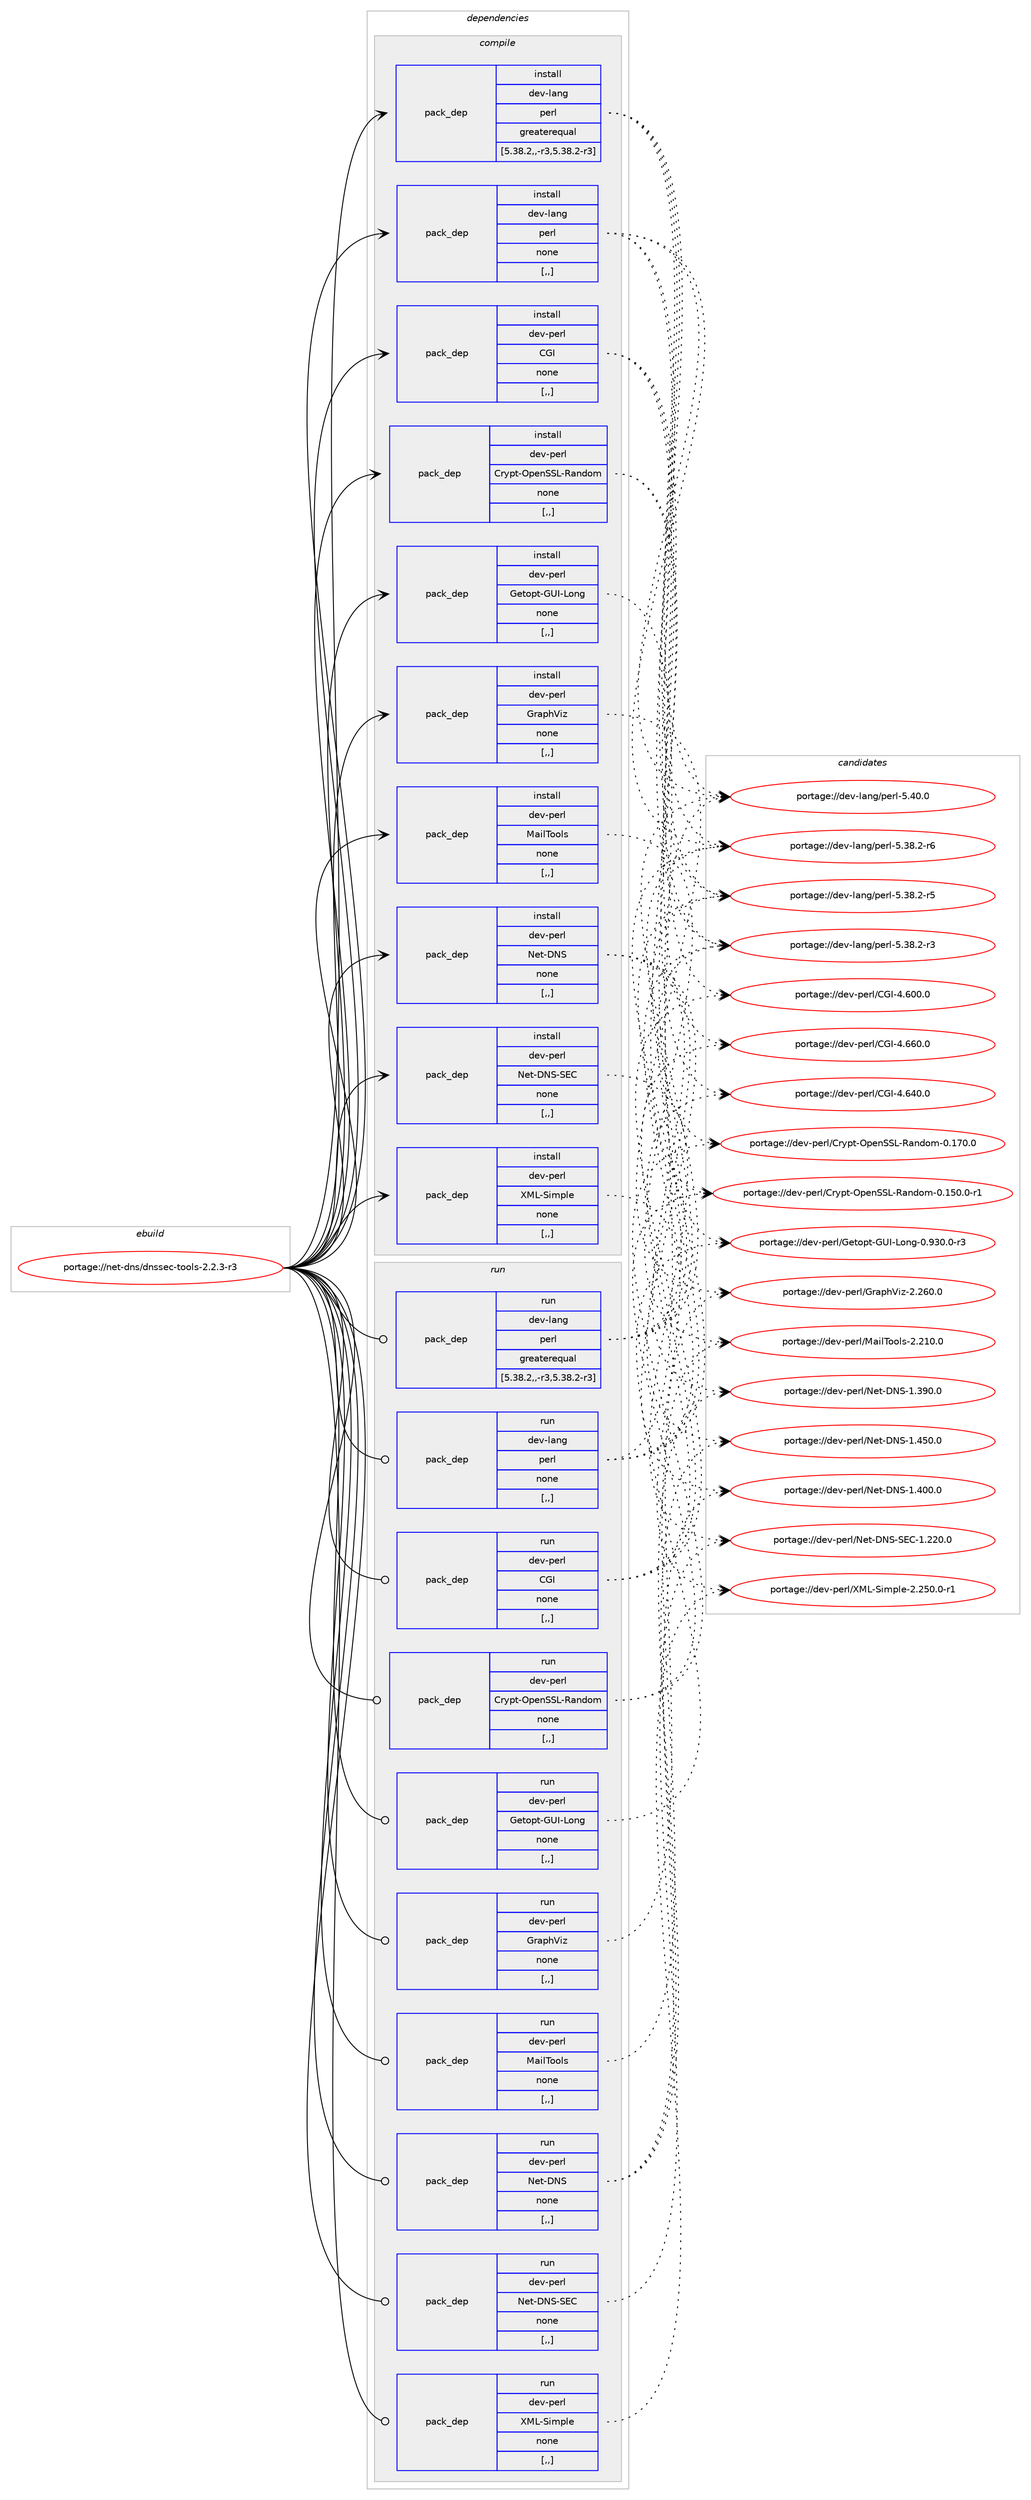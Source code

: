 digraph prolog {

# *************
# Graph options
# *************

newrank=true;
concentrate=true;
compound=true;
graph [rankdir=LR,fontname=Helvetica,fontsize=10,ranksep=1.5];#, ranksep=2.5, nodesep=0.2];
edge  [arrowhead=vee];
node  [fontname=Helvetica,fontsize=10];

# **********
# The ebuild
# **********

subgraph cluster_leftcol {
color=gray;
label=<<i>ebuild</i>>;
id [label="portage://net-dns/dnssec-tools-2.2.3-r3", color=red, width=4, href="../net-dns/dnssec-tools-2.2.3-r3.svg"];
}

# ****************
# The dependencies
# ****************

subgraph cluster_midcol {
color=gray;
label=<<i>dependencies</i>>;
subgraph cluster_compile {
fillcolor="#eeeeee";
style=filled;
label=<<i>compile</i>>;
subgraph pack253176 {
dependency345209 [label=<<TABLE BORDER="0" CELLBORDER="1" CELLSPACING="0" CELLPADDING="4" WIDTH="220"><TR><TD ROWSPAN="6" CELLPADDING="30">pack_dep</TD></TR><TR><TD WIDTH="110">install</TD></TR><TR><TD>dev-lang</TD></TR><TR><TD>perl</TD></TR><TR><TD>greaterequal</TD></TR><TR><TD>[5.38.2,,-r3,5.38.2-r3]</TD></TR></TABLE>>, shape=none, color=blue];
}
id:e -> dependency345209:w [weight=20,style="solid",arrowhead="vee"];
subgraph pack253177 {
dependency345210 [label=<<TABLE BORDER="0" CELLBORDER="1" CELLSPACING="0" CELLPADDING="4" WIDTH="220"><TR><TD ROWSPAN="6" CELLPADDING="30">pack_dep</TD></TR><TR><TD WIDTH="110">install</TD></TR><TR><TD>dev-lang</TD></TR><TR><TD>perl</TD></TR><TR><TD>none</TD></TR><TR><TD>[,,]</TD></TR></TABLE>>, shape=none, color=blue];
}
id:e -> dependency345210:w [weight=20,style="solid",arrowhead="vee"];
subgraph pack253178 {
dependency345211 [label=<<TABLE BORDER="0" CELLBORDER="1" CELLSPACING="0" CELLPADDING="4" WIDTH="220"><TR><TD ROWSPAN="6" CELLPADDING="30">pack_dep</TD></TR><TR><TD WIDTH="110">install</TD></TR><TR><TD>dev-perl</TD></TR><TR><TD>CGI</TD></TR><TR><TD>none</TD></TR><TR><TD>[,,]</TD></TR></TABLE>>, shape=none, color=blue];
}
id:e -> dependency345211:w [weight=20,style="solid",arrowhead="vee"];
subgraph pack253179 {
dependency345212 [label=<<TABLE BORDER="0" CELLBORDER="1" CELLSPACING="0" CELLPADDING="4" WIDTH="220"><TR><TD ROWSPAN="6" CELLPADDING="30">pack_dep</TD></TR><TR><TD WIDTH="110">install</TD></TR><TR><TD>dev-perl</TD></TR><TR><TD>Crypt-OpenSSL-Random</TD></TR><TR><TD>none</TD></TR><TR><TD>[,,]</TD></TR></TABLE>>, shape=none, color=blue];
}
id:e -> dependency345212:w [weight=20,style="solid",arrowhead="vee"];
subgraph pack253180 {
dependency345213 [label=<<TABLE BORDER="0" CELLBORDER="1" CELLSPACING="0" CELLPADDING="4" WIDTH="220"><TR><TD ROWSPAN="6" CELLPADDING="30">pack_dep</TD></TR><TR><TD WIDTH="110">install</TD></TR><TR><TD>dev-perl</TD></TR><TR><TD>Getopt-GUI-Long</TD></TR><TR><TD>none</TD></TR><TR><TD>[,,]</TD></TR></TABLE>>, shape=none, color=blue];
}
id:e -> dependency345213:w [weight=20,style="solid",arrowhead="vee"];
subgraph pack253181 {
dependency345214 [label=<<TABLE BORDER="0" CELLBORDER="1" CELLSPACING="0" CELLPADDING="4" WIDTH="220"><TR><TD ROWSPAN="6" CELLPADDING="30">pack_dep</TD></TR><TR><TD WIDTH="110">install</TD></TR><TR><TD>dev-perl</TD></TR><TR><TD>GraphViz</TD></TR><TR><TD>none</TD></TR><TR><TD>[,,]</TD></TR></TABLE>>, shape=none, color=blue];
}
id:e -> dependency345214:w [weight=20,style="solid",arrowhead="vee"];
subgraph pack253182 {
dependency345215 [label=<<TABLE BORDER="0" CELLBORDER="1" CELLSPACING="0" CELLPADDING="4" WIDTH="220"><TR><TD ROWSPAN="6" CELLPADDING="30">pack_dep</TD></TR><TR><TD WIDTH="110">install</TD></TR><TR><TD>dev-perl</TD></TR><TR><TD>MailTools</TD></TR><TR><TD>none</TD></TR><TR><TD>[,,]</TD></TR></TABLE>>, shape=none, color=blue];
}
id:e -> dependency345215:w [weight=20,style="solid",arrowhead="vee"];
subgraph pack253183 {
dependency345216 [label=<<TABLE BORDER="0" CELLBORDER="1" CELLSPACING="0" CELLPADDING="4" WIDTH="220"><TR><TD ROWSPAN="6" CELLPADDING="30">pack_dep</TD></TR><TR><TD WIDTH="110">install</TD></TR><TR><TD>dev-perl</TD></TR><TR><TD>Net-DNS</TD></TR><TR><TD>none</TD></TR><TR><TD>[,,]</TD></TR></TABLE>>, shape=none, color=blue];
}
id:e -> dependency345216:w [weight=20,style="solid",arrowhead="vee"];
subgraph pack253184 {
dependency345217 [label=<<TABLE BORDER="0" CELLBORDER="1" CELLSPACING="0" CELLPADDING="4" WIDTH="220"><TR><TD ROWSPAN="6" CELLPADDING="30">pack_dep</TD></TR><TR><TD WIDTH="110">install</TD></TR><TR><TD>dev-perl</TD></TR><TR><TD>Net-DNS-SEC</TD></TR><TR><TD>none</TD></TR><TR><TD>[,,]</TD></TR></TABLE>>, shape=none, color=blue];
}
id:e -> dependency345217:w [weight=20,style="solid",arrowhead="vee"];
subgraph pack253185 {
dependency345218 [label=<<TABLE BORDER="0" CELLBORDER="1" CELLSPACING="0" CELLPADDING="4" WIDTH="220"><TR><TD ROWSPAN="6" CELLPADDING="30">pack_dep</TD></TR><TR><TD WIDTH="110">install</TD></TR><TR><TD>dev-perl</TD></TR><TR><TD>XML-Simple</TD></TR><TR><TD>none</TD></TR><TR><TD>[,,]</TD></TR></TABLE>>, shape=none, color=blue];
}
id:e -> dependency345218:w [weight=20,style="solid",arrowhead="vee"];
}
subgraph cluster_compileandrun {
fillcolor="#eeeeee";
style=filled;
label=<<i>compile and run</i>>;
}
subgraph cluster_run {
fillcolor="#eeeeee";
style=filled;
label=<<i>run</i>>;
subgraph pack253186 {
dependency345219 [label=<<TABLE BORDER="0" CELLBORDER="1" CELLSPACING="0" CELLPADDING="4" WIDTH="220"><TR><TD ROWSPAN="6" CELLPADDING="30">pack_dep</TD></TR><TR><TD WIDTH="110">run</TD></TR><TR><TD>dev-lang</TD></TR><TR><TD>perl</TD></TR><TR><TD>greaterequal</TD></TR><TR><TD>[5.38.2,,-r3,5.38.2-r3]</TD></TR></TABLE>>, shape=none, color=blue];
}
id:e -> dependency345219:w [weight=20,style="solid",arrowhead="odot"];
subgraph pack253187 {
dependency345220 [label=<<TABLE BORDER="0" CELLBORDER="1" CELLSPACING="0" CELLPADDING="4" WIDTH="220"><TR><TD ROWSPAN="6" CELLPADDING="30">pack_dep</TD></TR><TR><TD WIDTH="110">run</TD></TR><TR><TD>dev-lang</TD></TR><TR><TD>perl</TD></TR><TR><TD>none</TD></TR><TR><TD>[,,]</TD></TR></TABLE>>, shape=none, color=blue];
}
id:e -> dependency345220:w [weight=20,style="solid",arrowhead="odot"];
subgraph pack253188 {
dependency345221 [label=<<TABLE BORDER="0" CELLBORDER="1" CELLSPACING="0" CELLPADDING="4" WIDTH="220"><TR><TD ROWSPAN="6" CELLPADDING="30">pack_dep</TD></TR><TR><TD WIDTH="110">run</TD></TR><TR><TD>dev-perl</TD></TR><TR><TD>CGI</TD></TR><TR><TD>none</TD></TR><TR><TD>[,,]</TD></TR></TABLE>>, shape=none, color=blue];
}
id:e -> dependency345221:w [weight=20,style="solid",arrowhead="odot"];
subgraph pack253189 {
dependency345222 [label=<<TABLE BORDER="0" CELLBORDER="1" CELLSPACING="0" CELLPADDING="4" WIDTH="220"><TR><TD ROWSPAN="6" CELLPADDING="30">pack_dep</TD></TR><TR><TD WIDTH="110">run</TD></TR><TR><TD>dev-perl</TD></TR><TR><TD>Crypt-OpenSSL-Random</TD></TR><TR><TD>none</TD></TR><TR><TD>[,,]</TD></TR></TABLE>>, shape=none, color=blue];
}
id:e -> dependency345222:w [weight=20,style="solid",arrowhead="odot"];
subgraph pack253190 {
dependency345223 [label=<<TABLE BORDER="0" CELLBORDER="1" CELLSPACING="0" CELLPADDING="4" WIDTH="220"><TR><TD ROWSPAN="6" CELLPADDING="30">pack_dep</TD></TR><TR><TD WIDTH="110">run</TD></TR><TR><TD>dev-perl</TD></TR><TR><TD>Getopt-GUI-Long</TD></TR><TR><TD>none</TD></TR><TR><TD>[,,]</TD></TR></TABLE>>, shape=none, color=blue];
}
id:e -> dependency345223:w [weight=20,style="solid",arrowhead="odot"];
subgraph pack253191 {
dependency345224 [label=<<TABLE BORDER="0" CELLBORDER="1" CELLSPACING="0" CELLPADDING="4" WIDTH="220"><TR><TD ROWSPAN="6" CELLPADDING="30">pack_dep</TD></TR><TR><TD WIDTH="110">run</TD></TR><TR><TD>dev-perl</TD></TR><TR><TD>GraphViz</TD></TR><TR><TD>none</TD></TR><TR><TD>[,,]</TD></TR></TABLE>>, shape=none, color=blue];
}
id:e -> dependency345224:w [weight=20,style="solid",arrowhead="odot"];
subgraph pack253192 {
dependency345225 [label=<<TABLE BORDER="0" CELLBORDER="1" CELLSPACING="0" CELLPADDING="4" WIDTH="220"><TR><TD ROWSPAN="6" CELLPADDING="30">pack_dep</TD></TR><TR><TD WIDTH="110">run</TD></TR><TR><TD>dev-perl</TD></TR><TR><TD>MailTools</TD></TR><TR><TD>none</TD></TR><TR><TD>[,,]</TD></TR></TABLE>>, shape=none, color=blue];
}
id:e -> dependency345225:w [weight=20,style="solid",arrowhead="odot"];
subgraph pack253193 {
dependency345226 [label=<<TABLE BORDER="0" CELLBORDER="1" CELLSPACING="0" CELLPADDING="4" WIDTH="220"><TR><TD ROWSPAN="6" CELLPADDING="30">pack_dep</TD></TR><TR><TD WIDTH="110">run</TD></TR><TR><TD>dev-perl</TD></TR><TR><TD>Net-DNS</TD></TR><TR><TD>none</TD></TR><TR><TD>[,,]</TD></TR></TABLE>>, shape=none, color=blue];
}
id:e -> dependency345226:w [weight=20,style="solid",arrowhead="odot"];
subgraph pack253194 {
dependency345227 [label=<<TABLE BORDER="0" CELLBORDER="1" CELLSPACING="0" CELLPADDING="4" WIDTH="220"><TR><TD ROWSPAN="6" CELLPADDING="30">pack_dep</TD></TR><TR><TD WIDTH="110">run</TD></TR><TR><TD>dev-perl</TD></TR><TR><TD>Net-DNS-SEC</TD></TR><TR><TD>none</TD></TR><TR><TD>[,,]</TD></TR></TABLE>>, shape=none, color=blue];
}
id:e -> dependency345227:w [weight=20,style="solid",arrowhead="odot"];
subgraph pack253195 {
dependency345228 [label=<<TABLE BORDER="0" CELLBORDER="1" CELLSPACING="0" CELLPADDING="4" WIDTH="220"><TR><TD ROWSPAN="6" CELLPADDING="30">pack_dep</TD></TR><TR><TD WIDTH="110">run</TD></TR><TR><TD>dev-perl</TD></TR><TR><TD>XML-Simple</TD></TR><TR><TD>none</TD></TR><TR><TD>[,,]</TD></TR></TABLE>>, shape=none, color=blue];
}
id:e -> dependency345228:w [weight=20,style="solid",arrowhead="odot"];
}
}

# **************
# The candidates
# **************

subgraph cluster_choices {
rank=same;
color=gray;
label=<<i>candidates</i>>;

subgraph choice253176 {
color=black;
nodesep=1;
choice10010111845108971101034711210111410845534652484648 [label="portage://dev-lang/perl-5.40.0", color=red, width=4,href="../dev-lang/perl-5.40.0.svg"];
choice100101118451089711010347112101114108455346515646504511454 [label="portage://dev-lang/perl-5.38.2-r6", color=red, width=4,href="../dev-lang/perl-5.38.2-r6.svg"];
choice100101118451089711010347112101114108455346515646504511453 [label="portage://dev-lang/perl-5.38.2-r5", color=red, width=4,href="../dev-lang/perl-5.38.2-r5.svg"];
choice100101118451089711010347112101114108455346515646504511451 [label="portage://dev-lang/perl-5.38.2-r3", color=red, width=4,href="../dev-lang/perl-5.38.2-r3.svg"];
dependency345209:e -> choice10010111845108971101034711210111410845534652484648:w [style=dotted,weight="100"];
dependency345209:e -> choice100101118451089711010347112101114108455346515646504511454:w [style=dotted,weight="100"];
dependency345209:e -> choice100101118451089711010347112101114108455346515646504511453:w [style=dotted,weight="100"];
dependency345209:e -> choice100101118451089711010347112101114108455346515646504511451:w [style=dotted,weight="100"];
}
subgraph choice253177 {
color=black;
nodesep=1;
choice10010111845108971101034711210111410845534652484648 [label="portage://dev-lang/perl-5.40.0", color=red, width=4,href="../dev-lang/perl-5.40.0.svg"];
choice100101118451089711010347112101114108455346515646504511454 [label="portage://dev-lang/perl-5.38.2-r6", color=red, width=4,href="../dev-lang/perl-5.38.2-r6.svg"];
choice100101118451089711010347112101114108455346515646504511453 [label="portage://dev-lang/perl-5.38.2-r5", color=red, width=4,href="../dev-lang/perl-5.38.2-r5.svg"];
choice100101118451089711010347112101114108455346515646504511451 [label="portage://dev-lang/perl-5.38.2-r3", color=red, width=4,href="../dev-lang/perl-5.38.2-r3.svg"];
dependency345210:e -> choice10010111845108971101034711210111410845534652484648:w [style=dotted,weight="100"];
dependency345210:e -> choice100101118451089711010347112101114108455346515646504511454:w [style=dotted,weight="100"];
dependency345210:e -> choice100101118451089711010347112101114108455346515646504511453:w [style=dotted,weight="100"];
dependency345210:e -> choice100101118451089711010347112101114108455346515646504511451:w [style=dotted,weight="100"];
}
subgraph choice253178 {
color=black;
nodesep=1;
choice10010111845112101114108476771734552465454484648 [label="portage://dev-perl/CGI-4.660.0", color=red, width=4,href="../dev-perl/CGI-4.660.0.svg"];
choice10010111845112101114108476771734552465452484648 [label="portage://dev-perl/CGI-4.640.0", color=red, width=4,href="../dev-perl/CGI-4.640.0.svg"];
choice10010111845112101114108476771734552465448484648 [label="portage://dev-perl/CGI-4.600.0", color=red, width=4,href="../dev-perl/CGI-4.600.0.svg"];
dependency345211:e -> choice10010111845112101114108476771734552465454484648:w [style=dotted,weight="100"];
dependency345211:e -> choice10010111845112101114108476771734552465452484648:w [style=dotted,weight="100"];
dependency345211:e -> choice10010111845112101114108476771734552465448484648:w [style=dotted,weight="100"];
}
subgraph choice253179 {
color=black;
nodesep=1;
choice10010111845112101114108476711412111211645791121011108383764582971101001111094548464955484648 [label="portage://dev-perl/Crypt-OpenSSL-Random-0.170.0", color=red, width=4,href="../dev-perl/Crypt-OpenSSL-Random-0.170.0.svg"];
choice100101118451121011141084767114121112116457911210111083837645829711010011110945484649534846484511449 [label="portage://dev-perl/Crypt-OpenSSL-Random-0.150.0-r1", color=red, width=4,href="../dev-perl/Crypt-OpenSSL-Random-0.150.0-r1.svg"];
dependency345212:e -> choice10010111845112101114108476711412111211645791121011108383764582971101001111094548464955484648:w [style=dotted,weight="100"];
dependency345212:e -> choice100101118451121011141084767114121112116457911210111083837645829711010011110945484649534846484511449:w [style=dotted,weight="100"];
}
subgraph choice253180 {
color=black;
nodesep=1;
choice10010111845112101114108477110111611111211645718573457611111010345484657514846484511451 [label="portage://dev-perl/Getopt-GUI-Long-0.930.0-r3", color=red, width=4,href="../dev-perl/Getopt-GUI-Long-0.930.0-r3.svg"];
dependency345213:e -> choice10010111845112101114108477110111611111211645718573457611111010345484657514846484511451:w [style=dotted,weight="100"];
}
subgraph choice253181 {
color=black;
nodesep=1;
choice10010111845112101114108477111497112104861051224550465054484648 [label="portage://dev-perl/GraphViz-2.260.0", color=red, width=4,href="../dev-perl/GraphViz-2.260.0.svg"];
dependency345214:e -> choice10010111845112101114108477111497112104861051224550465054484648:w [style=dotted,weight="100"];
}
subgraph choice253182 {
color=black;
nodesep=1;
choice10010111845112101114108477797105108841111111081154550465049484648 [label="portage://dev-perl/MailTools-2.210.0", color=red, width=4,href="../dev-perl/MailTools-2.210.0.svg"];
dependency345215:e -> choice10010111845112101114108477797105108841111111081154550465049484648:w [style=dotted,weight="100"];
}
subgraph choice253183 {
color=black;
nodesep=1;
choice100101118451121011141084778101116456878834549465253484648 [label="portage://dev-perl/Net-DNS-1.450.0", color=red, width=4,href="../dev-perl/Net-DNS-1.450.0.svg"];
choice100101118451121011141084778101116456878834549465248484648 [label="portage://dev-perl/Net-DNS-1.400.0", color=red, width=4,href="../dev-perl/Net-DNS-1.400.0.svg"];
choice100101118451121011141084778101116456878834549465157484648 [label="portage://dev-perl/Net-DNS-1.390.0", color=red, width=4,href="../dev-perl/Net-DNS-1.390.0.svg"];
dependency345216:e -> choice100101118451121011141084778101116456878834549465253484648:w [style=dotted,weight="100"];
dependency345216:e -> choice100101118451121011141084778101116456878834549465248484648:w [style=dotted,weight="100"];
dependency345216:e -> choice100101118451121011141084778101116456878834549465157484648:w [style=dotted,weight="100"];
}
subgraph choice253184 {
color=black;
nodesep=1;
choice10010111845112101114108477810111645687883458369674549465050484648 [label="portage://dev-perl/Net-DNS-SEC-1.220.0", color=red, width=4,href="../dev-perl/Net-DNS-SEC-1.220.0.svg"];
dependency345217:e -> choice10010111845112101114108477810111645687883458369674549465050484648:w [style=dotted,weight="100"];
}
subgraph choice253185 {
color=black;
nodesep=1;
choice1001011184511210111410847887776458310510911210810145504650534846484511449 [label="portage://dev-perl/XML-Simple-2.250.0-r1", color=red, width=4,href="../dev-perl/XML-Simple-2.250.0-r1.svg"];
dependency345218:e -> choice1001011184511210111410847887776458310510911210810145504650534846484511449:w [style=dotted,weight="100"];
}
subgraph choice253186 {
color=black;
nodesep=1;
choice10010111845108971101034711210111410845534652484648 [label="portage://dev-lang/perl-5.40.0", color=red, width=4,href="../dev-lang/perl-5.40.0.svg"];
choice100101118451089711010347112101114108455346515646504511454 [label="portage://dev-lang/perl-5.38.2-r6", color=red, width=4,href="../dev-lang/perl-5.38.2-r6.svg"];
choice100101118451089711010347112101114108455346515646504511453 [label="portage://dev-lang/perl-5.38.2-r5", color=red, width=4,href="../dev-lang/perl-5.38.2-r5.svg"];
choice100101118451089711010347112101114108455346515646504511451 [label="portage://dev-lang/perl-5.38.2-r3", color=red, width=4,href="../dev-lang/perl-5.38.2-r3.svg"];
dependency345219:e -> choice10010111845108971101034711210111410845534652484648:w [style=dotted,weight="100"];
dependency345219:e -> choice100101118451089711010347112101114108455346515646504511454:w [style=dotted,weight="100"];
dependency345219:e -> choice100101118451089711010347112101114108455346515646504511453:w [style=dotted,weight="100"];
dependency345219:e -> choice100101118451089711010347112101114108455346515646504511451:w [style=dotted,weight="100"];
}
subgraph choice253187 {
color=black;
nodesep=1;
choice10010111845108971101034711210111410845534652484648 [label="portage://dev-lang/perl-5.40.0", color=red, width=4,href="../dev-lang/perl-5.40.0.svg"];
choice100101118451089711010347112101114108455346515646504511454 [label="portage://dev-lang/perl-5.38.2-r6", color=red, width=4,href="../dev-lang/perl-5.38.2-r6.svg"];
choice100101118451089711010347112101114108455346515646504511453 [label="portage://dev-lang/perl-5.38.2-r5", color=red, width=4,href="../dev-lang/perl-5.38.2-r5.svg"];
choice100101118451089711010347112101114108455346515646504511451 [label="portage://dev-lang/perl-5.38.2-r3", color=red, width=4,href="../dev-lang/perl-5.38.2-r3.svg"];
dependency345220:e -> choice10010111845108971101034711210111410845534652484648:w [style=dotted,weight="100"];
dependency345220:e -> choice100101118451089711010347112101114108455346515646504511454:w [style=dotted,weight="100"];
dependency345220:e -> choice100101118451089711010347112101114108455346515646504511453:w [style=dotted,weight="100"];
dependency345220:e -> choice100101118451089711010347112101114108455346515646504511451:w [style=dotted,weight="100"];
}
subgraph choice253188 {
color=black;
nodesep=1;
choice10010111845112101114108476771734552465454484648 [label="portage://dev-perl/CGI-4.660.0", color=red, width=4,href="../dev-perl/CGI-4.660.0.svg"];
choice10010111845112101114108476771734552465452484648 [label="portage://dev-perl/CGI-4.640.0", color=red, width=4,href="../dev-perl/CGI-4.640.0.svg"];
choice10010111845112101114108476771734552465448484648 [label="portage://dev-perl/CGI-4.600.0", color=red, width=4,href="../dev-perl/CGI-4.600.0.svg"];
dependency345221:e -> choice10010111845112101114108476771734552465454484648:w [style=dotted,weight="100"];
dependency345221:e -> choice10010111845112101114108476771734552465452484648:w [style=dotted,weight="100"];
dependency345221:e -> choice10010111845112101114108476771734552465448484648:w [style=dotted,weight="100"];
}
subgraph choice253189 {
color=black;
nodesep=1;
choice10010111845112101114108476711412111211645791121011108383764582971101001111094548464955484648 [label="portage://dev-perl/Crypt-OpenSSL-Random-0.170.0", color=red, width=4,href="../dev-perl/Crypt-OpenSSL-Random-0.170.0.svg"];
choice100101118451121011141084767114121112116457911210111083837645829711010011110945484649534846484511449 [label="portage://dev-perl/Crypt-OpenSSL-Random-0.150.0-r1", color=red, width=4,href="../dev-perl/Crypt-OpenSSL-Random-0.150.0-r1.svg"];
dependency345222:e -> choice10010111845112101114108476711412111211645791121011108383764582971101001111094548464955484648:w [style=dotted,weight="100"];
dependency345222:e -> choice100101118451121011141084767114121112116457911210111083837645829711010011110945484649534846484511449:w [style=dotted,weight="100"];
}
subgraph choice253190 {
color=black;
nodesep=1;
choice10010111845112101114108477110111611111211645718573457611111010345484657514846484511451 [label="portage://dev-perl/Getopt-GUI-Long-0.930.0-r3", color=red, width=4,href="../dev-perl/Getopt-GUI-Long-0.930.0-r3.svg"];
dependency345223:e -> choice10010111845112101114108477110111611111211645718573457611111010345484657514846484511451:w [style=dotted,weight="100"];
}
subgraph choice253191 {
color=black;
nodesep=1;
choice10010111845112101114108477111497112104861051224550465054484648 [label="portage://dev-perl/GraphViz-2.260.0", color=red, width=4,href="../dev-perl/GraphViz-2.260.0.svg"];
dependency345224:e -> choice10010111845112101114108477111497112104861051224550465054484648:w [style=dotted,weight="100"];
}
subgraph choice253192 {
color=black;
nodesep=1;
choice10010111845112101114108477797105108841111111081154550465049484648 [label="portage://dev-perl/MailTools-2.210.0", color=red, width=4,href="../dev-perl/MailTools-2.210.0.svg"];
dependency345225:e -> choice10010111845112101114108477797105108841111111081154550465049484648:w [style=dotted,weight="100"];
}
subgraph choice253193 {
color=black;
nodesep=1;
choice100101118451121011141084778101116456878834549465253484648 [label="portage://dev-perl/Net-DNS-1.450.0", color=red, width=4,href="../dev-perl/Net-DNS-1.450.0.svg"];
choice100101118451121011141084778101116456878834549465248484648 [label="portage://dev-perl/Net-DNS-1.400.0", color=red, width=4,href="../dev-perl/Net-DNS-1.400.0.svg"];
choice100101118451121011141084778101116456878834549465157484648 [label="portage://dev-perl/Net-DNS-1.390.0", color=red, width=4,href="../dev-perl/Net-DNS-1.390.0.svg"];
dependency345226:e -> choice100101118451121011141084778101116456878834549465253484648:w [style=dotted,weight="100"];
dependency345226:e -> choice100101118451121011141084778101116456878834549465248484648:w [style=dotted,weight="100"];
dependency345226:e -> choice100101118451121011141084778101116456878834549465157484648:w [style=dotted,weight="100"];
}
subgraph choice253194 {
color=black;
nodesep=1;
choice10010111845112101114108477810111645687883458369674549465050484648 [label="portage://dev-perl/Net-DNS-SEC-1.220.0", color=red, width=4,href="../dev-perl/Net-DNS-SEC-1.220.0.svg"];
dependency345227:e -> choice10010111845112101114108477810111645687883458369674549465050484648:w [style=dotted,weight="100"];
}
subgraph choice253195 {
color=black;
nodesep=1;
choice1001011184511210111410847887776458310510911210810145504650534846484511449 [label="portage://dev-perl/XML-Simple-2.250.0-r1", color=red, width=4,href="../dev-perl/XML-Simple-2.250.0-r1.svg"];
dependency345228:e -> choice1001011184511210111410847887776458310510911210810145504650534846484511449:w [style=dotted,weight="100"];
}
}

}
